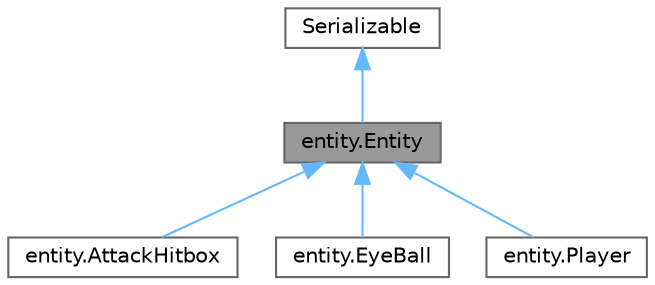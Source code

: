 digraph "entity.Entity"
{
 // LATEX_PDF_SIZE
  bgcolor="transparent";
  edge [fontname=Helvetica,fontsize=10,labelfontname=Helvetica,labelfontsize=10];
  node [fontname=Helvetica,fontsize=10,shape=box,height=0.2,width=0.4];
  Node1 [label="entity.Entity",height=0.2,width=0.4,color="gray40", fillcolor="grey60", style="filled", fontcolor="black",tooltip=" "];
  Node2 -> Node1 [dir="back",color="steelblue1",style="solid"];
  Node2 [label="Serializable",height=0.2,width=0.4,color="gray40", fillcolor="white", style="filled",tooltip=" "];
  Node1 -> Node3 [dir="back",color="steelblue1",style="solid"];
  Node3 [label="entity.AttackHitbox",height=0.2,width=0.4,color="gray40", fillcolor="white", style="filled",URL="$classentity_1_1_attack_hitbox.html",tooltip=" "];
  Node1 -> Node4 [dir="back",color="steelblue1",style="solid"];
  Node4 [label="entity.EyeBall",height=0.2,width=0.4,color="gray40", fillcolor="white", style="filled",URL="$classentity_1_1_eye_ball.html",tooltip=" "];
  Node1 -> Node5 [dir="back",color="steelblue1",style="solid"];
  Node5 [label="entity.Player",height=0.2,width=0.4,color="gray40", fillcolor="white", style="filled",URL="$classentity_1_1_player.html",tooltip=" "];
}
